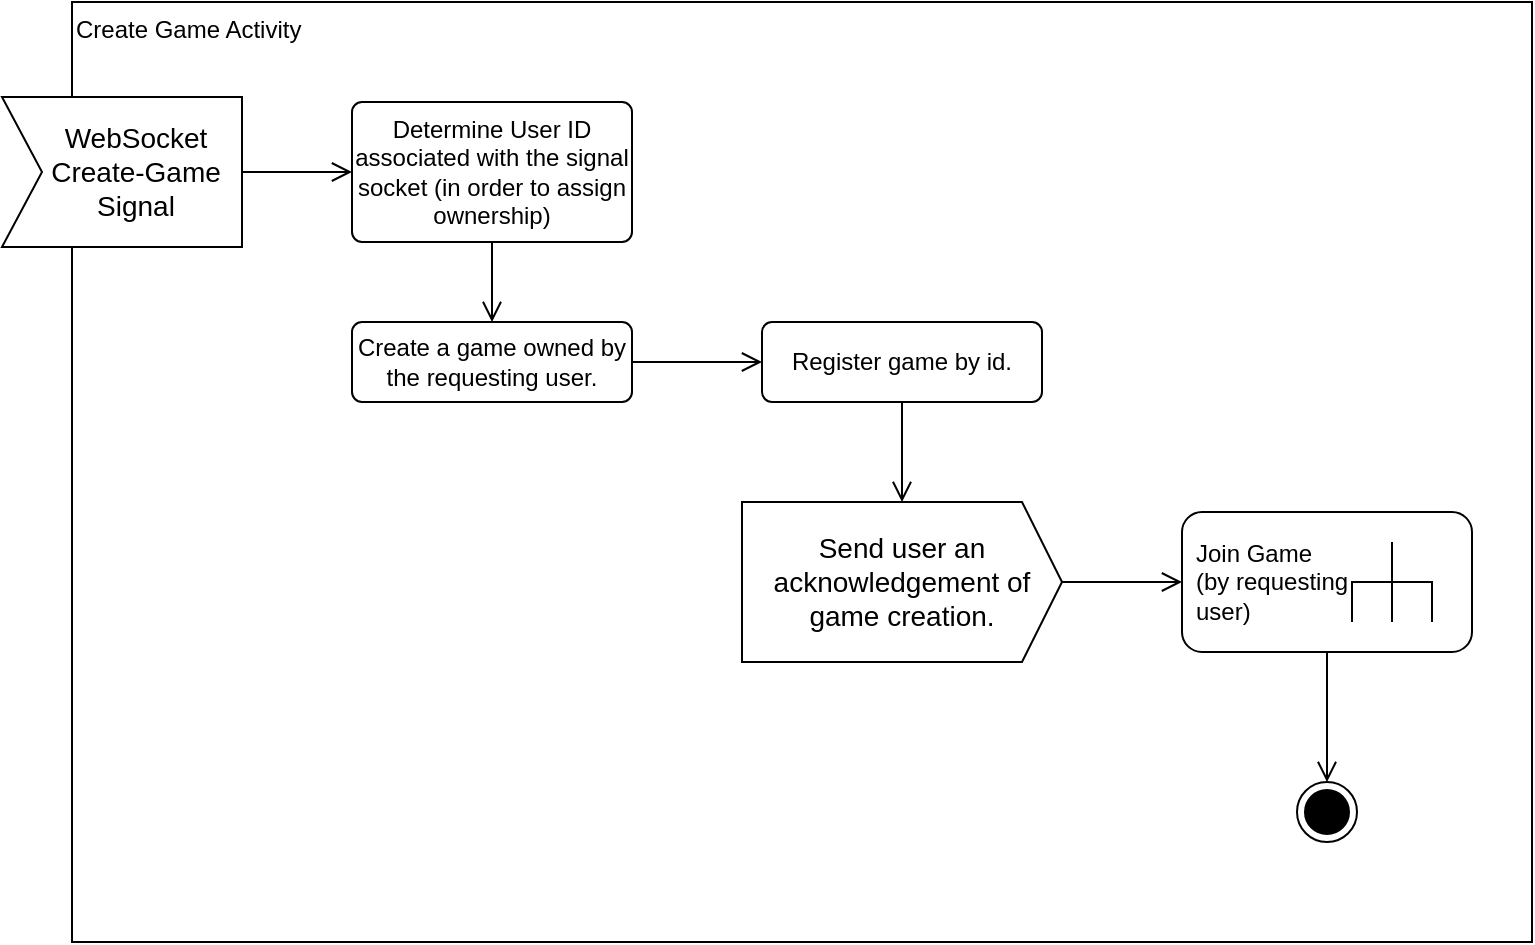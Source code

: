 <mxfile version="22.1.18" type="dropbox">
  <diagram name="Page-1" id="L1z5VHf9s9Gt8rIOleoB">
    <mxGraphModel dx="977" dy="507" grid="1" gridSize="10" guides="1" tooltips="1" connect="1" arrows="1" fold="1" page="1" pageScale="1" pageWidth="850" pageHeight="1100" math="0" shadow="0">
      <root>
        <mxCell id="0" />
        <mxCell id="1" parent="0" />
        <mxCell id="sGsHSOSgmfZaLpwTUkf--1" value="Create Game Activity" style="html=1;dashed=0;whiteSpace=wrap;align=left;verticalAlign=top;" vertex="1" parent="1">
          <mxGeometry x="55" y="30" width="730" height="470" as="geometry" />
        </mxCell>
        <mxCell id="sGsHSOSgmfZaLpwTUkf--13" value="Create a game owned by the requesting user." style="html=1;align=center;verticalAlign=middle;rounded=1;absoluteArcSize=1;arcSize=10;dashed=0;whiteSpace=wrap;" vertex="1" parent="1">
          <mxGeometry x="195" y="190" width="140" height="40" as="geometry" />
        </mxCell>
        <mxCell id="sGsHSOSgmfZaLpwTUkf--24" value="Register game by id." style="html=1;align=center;verticalAlign=middle;rounded=1;absoluteArcSize=1;arcSize=10;dashed=0;whiteSpace=wrap;" vertex="1" parent="1">
          <mxGeometry x="400" y="190" width="140" height="40" as="geometry" />
        </mxCell>
        <mxCell id="sGsHSOSgmfZaLpwTUkf--30" value="Join Game&lt;br&gt;(by requesting&lt;br&gt;user)" style="shape=mxgraph.uml25.behaviorAction;html=1;rounded=1;absoluteArcSize=1;arcSize=10;align=left;spacingLeft=5;whiteSpace=wrap;" vertex="1" parent="1">
          <mxGeometry x="610" y="285" width="145" height="70" as="geometry" />
        </mxCell>
        <mxCell id="sGsHSOSgmfZaLpwTUkf--32" value="" style="endArrow=open;startArrow=none;endFill=0;startFill=0;endSize=8;html=1;verticalAlign=bottom;labelBackgroundColor=none;strokeWidth=1;rounded=0;" edge="1" parent="1" source="sGsHSOSgmfZaLpwTUkf--55" target="sGsHSOSgmfZaLpwTUkf--30">
          <mxGeometry width="160" relative="1" as="geometry">
            <mxPoint x="569.28" y="221.46" as="sourcePoint" />
            <mxPoint x="428.5" y="368" as="targetPoint" />
          </mxGeometry>
        </mxCell>
        <mxCell id="sGsHSOSgmfZaLpwTUkf--35" value="" style="endArrow=open;startArrow=none;endFill=0;startFill=0;endSize=8;html=1;verticalAlign=bottom;labelBackgroundColor=none;strokeWidth=1;rounded=0;" edge="1" parent="1" source="sGsHSOSgmfZaLpwTUkf--30" target="sGsHSOSgmfZaLpwTUkf--56">
          <mxGeometry width="160" relative="1" as="geometry">
            <mxPoint x="312.5" y="134" as="sourcePoint" />
            <mxPoint x="567.5" y="450" as="targetPoint" />
          </mxGeometry>
        </mxCell>
        <mxCell id="sGsHSOSgmfZaLpwTUkf--43" value="Determine User ID associated with the signal socket (in order to assign ownership)" style="html=1;align=center;verticalAlign=top;rounded=1;absoluteArcSize=1;arcSize=10;dashed=0;whiteSpace=wrap;" vertex="1" parent="1">
          <mxGeometry x="195" y="80" width="140" height="70" as="geometry" />
        </mxCell>
        <mxCell id="sGsHSOSgmfZaLpwTUkf--48" value="" style="endArrow=open;startArrow=none;endFill=0;startFill=0;endSize=8;html=1;verticalAlign=bottom;labelBackgroundColor=none;strokeWidth=1;rounded=0;" edge="1" parent="1" source="sGsHSOSgmfZaLpwTUkf--54" target="sGsHSOSgmfZaLpwTUkf--43">
          <mxGeometry width="160" relative="1" as="geometry">
            <mxPoint x="145" y="112" as="sourcePoint" />
            <mxPoint x="475" y="320" as="targetPoint" />
          </mxGeometry>
        </mxCell>
        <mxCell id="sGsHSOSgmfZaLpwTUkf--49" value="" style="endArrow=open;startArrow=none;endFill=0;startFill=0;endSize=8;html=1;verticalAlign=bottom;labelBackgroundColor=none;strokeWidth=1;rounded=0;" edge="1" parent="1" source="sGsHSOSgmfZaLpwTUkf--43" target="sGsHSOSgmfZaLpwTUkf--13">
          <mxGeometry width="160" relative="1" as="geometry">
            <mxPoint x="315" y="320" as="sourcePoint" />
            <mxPoint x="475" y="320" as="targetPoint" />
          </mxGeometry>
        </mxCell>
        <mxCell id="sGsHSOSgmfZaLpwTUkf--50" value="" style="endArrow=open;startArrow=none;endFill=0;startFill=0;endSize=8;html=1;verticalAlign=bottom;labelBackgroundColor=none;strokeWidth=1;rounded=0;" edge="1" parent="1" source="sGsHSOSgmfZaLpwTUkf--13" target="sGsHSOSgmfZaLpwTUkf--24">
          <mxGeometry width="160" relative="1" as="geometry">
            <mxPoint x="315" y="320" as="sourcePoint" />
            <mxPoint x="475" y="320" as="targetPoint" />
          </mxGeometry>
        </mxCell>
        <mxCell id="sGsHSOSgmfZaLpwTUkf--51" value="" style="endArrow=open;startArrow=none;endFill=0;startFill=0;endSize=8;html=1;verticalAlign=bottom;labelBackgroundColor=none;strokeWidth=1;rounded=0;" edge="1" parent="1" source="sGsHSOSgmfZaLpwTUkf--24" target="sGsHSOSgmfZaLpwTUkf--55">
          <mxGeometry width="160" relative="1" as="geometry">
            <mxPoint x="315" y="320" as="sourcePoint" />
            <mxPoint x="600.36" y="219.235" as="targetPoint" />
          </mxGeometry>
        </mxCell>
        <mxCell id="sGsHSOSgmfZaLpwTUkf--54" value="WebSocket Create-Game Signal" style="html=1;shape=mxgraph.infographic.ribbonSimple;notch1=20;notch2=0;align=center;verticalAlign=middle;fontSize=14;fontStyle=0;fillColor=#FFFFFF;flipH=0;spacingRight=0;spacingLeft=14;whiteSpace=wrap;" vertex="1" parent="1">
          <mxGeometry x="20" y="77.5" width="120" height="75" as="geometry" />
        </mxCell>
        <mxCell id="sGsHSOSgmfZaLpwTUkf--55" value="Send user an acknowledgement of game creation." style="html=1;shape=mxgraph.infographic.ribbonSimple;notch1=0;notch2=20;align=center;verticalAlign=middle;fontSize=14;fontStyle=0;fillColor=#FFFFFF;whiteSpace=wrap;" vertex="1" parent="1">
          <mxGeometry x="390" y="280" width="160" height="80" as="geometry" />
        </mxCell>
        <mxCell id="sGsHSOSgmfZaLpwTUkf--56" value="" style="ellipse;html=1;shape=endState;fillColor=strokeColor;" vertex="1" parent="1">
          <mxGeometry x="667.5" y="420" width="30" height="30" as="geometry" />
        </mxCell>
      </root>
    </mxGraphModel>
  </diagram>
</mxfile>
